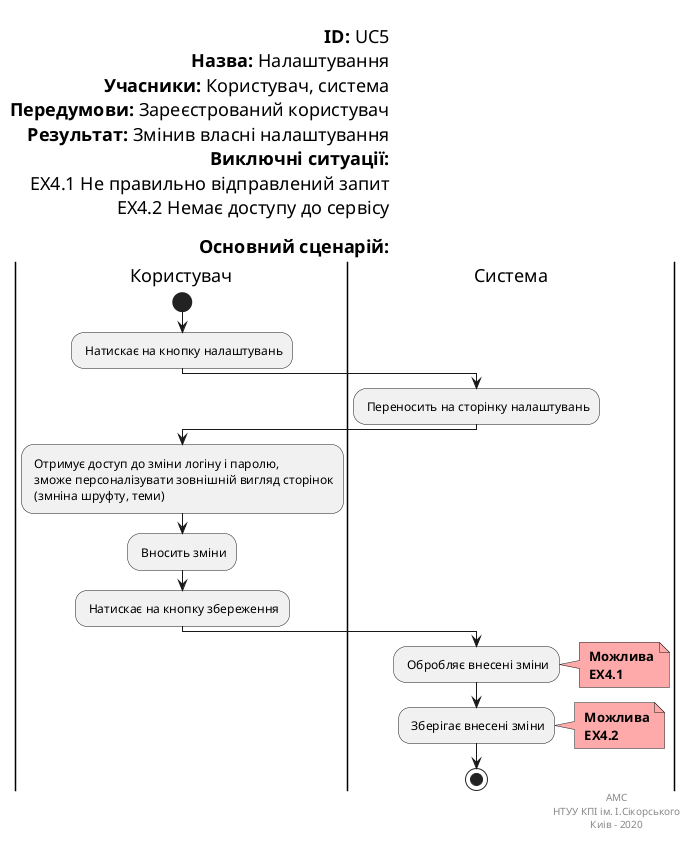 @startuml
left header

        <font color=000 size=18><b>ID:</b> UC5
        <font color=000 size=18><b>Назва:</b> Налаштування
        <font color=000 size=18><b>Учасники:</b> Користувач, система
        <font color=000 size=18><b>Передумови:</b> Зареєстрований користувач
        <font color=000 size=18><b>Результат:</b> Змінив власні налаштування
        <font color=000 size=18><b>Виключні ситуації:</b>
        <font color=000 size=18> EX4.1 Не правильно відправлений запит
        <font color=000 size=18> EX4.2 Немає доступу до сервісу

        <font color=000 size=18><b>Основний сценарій:</b>
    end header

    |Користувач|
        start
        
        : Натискає на кнопку налаштувань;
        
    |Система|
        
        : Переносить на сторінку налаштувань;

    |Користувач|
    
        : Отримує доступ до зміни логіну і паролю,
         зможе персоналізувати зовнішній вигляд сторінок
         (змніна шруфту, теми);
        : Вносить зміни;
        : Натискає на кнопку збереження;

           

    |Система|
    
        : Обробляє внесені зміни;
         note right #ffaaaa
        <b> Можлива
        <b> EX4.1
        end note
        
        : Зберігає внесені зміни;
        note right #ffaaaa
        <b> Можлива
        <b> EX4.2
        end note
        
        stop;
    
right footer
AMC
НТУУ КПІ ім. І.Сікорського
Киів - 2020
end footer
@enduml
